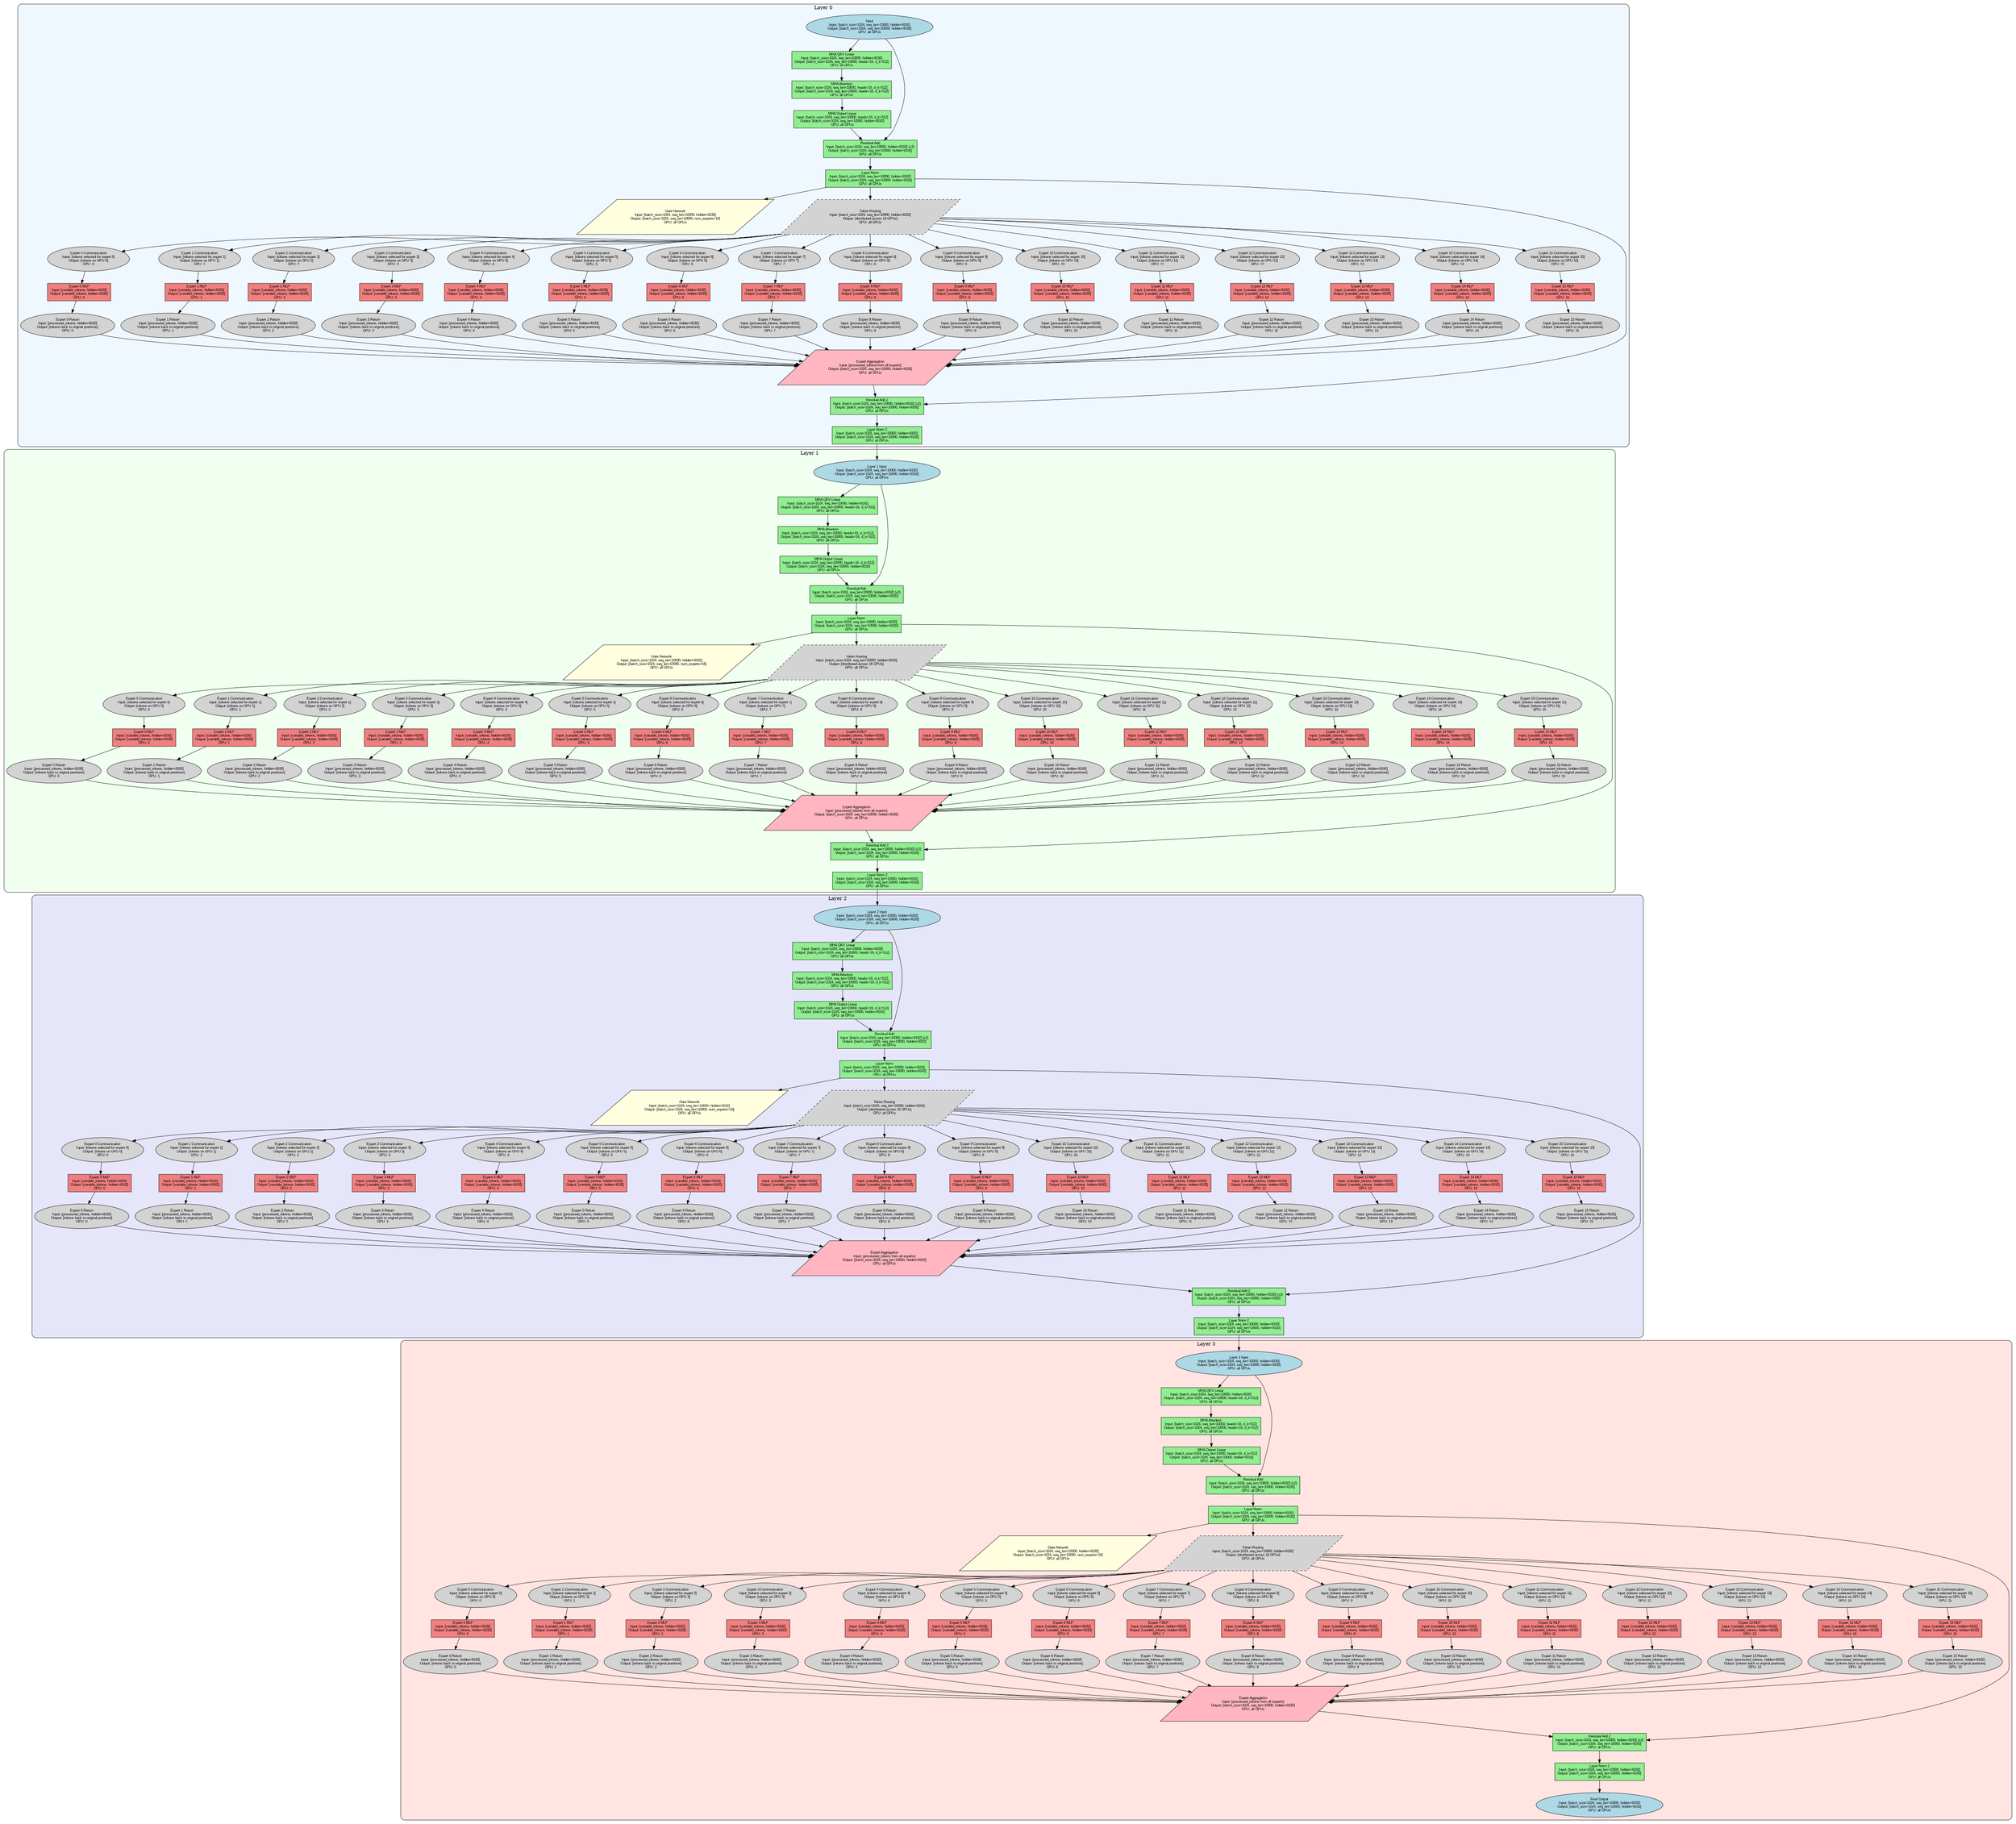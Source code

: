 // Cross-Node Expert Parallelism (EP=16)
digraph proposed_expert_parallelism {
	compound=true rankdir=TB size="30,40"
	node [fontname=Arial fontsize=10]
	subgraph cluster_layer0 {
		bgcolor=aliceblue color=black label="Layer 0" style=rounded
		input_l0 [label="Input
Input: [batch_size=1024, seq_len=10000, hidden=8192]
Output: [batch_size=1024, seq_len=10000, hidden=8192]
GPU: all GPUs" fillcolor=lightblue shape=ellipse style=filled]
		mha_qkv_l0 [label="MHA QKV Linear
Input: [batch_size=1024, seq_len=10000, hidden=8192]
Output: [batch_size=1024, seq_len=10000, heads=16, d_k=512]
GPU: all GPUs" fillcolor=lightgreen shape=rectangle style=filled]
		mha_attn_l0 [label="MHA Attention
Input: [batch_size=1024, seq_len=10000, heads=16, d_k=512]
Output: [batch_size=1024, seq_len=10000, heads=16, d_k=512]
GPU: all GPUs" fillcolor=lightgreen shape=rectangle style=filled]
		mha_out_l0 [label="MHA Output Linear
Input: [batch_size=1024, seq_len=10000, heads=16, d_k=512]
Output: [batch_size=1024, seq_len=10000, hidden=8192]
GPU: all GPUs" fillcolor=lightgreen shape=rectangle style=filled]
		res_add_l0 [label="Residual Add
Input: [batch_size=1024, seq_len=10000, hidden=8192] (x2)
Output: [batch_size=1024, seq_len=10000, hidden=8192]
GPU: all GPUs" fillcolor=lightgreen shape=rectangle style=filled]
		norm_l0 [label="Layer Norm
Input: [batch_size=1024, seq_len=10000, hidden=8192]
Output: [batch_size=1024, seq_len=10000, hidden=8192]
GPU: all GPUs" fillcolor=lightgreen shape=rectangle style=filled]
		gate_l0 [label="Gate Network
Input: [batch_size=1024, seq_len=10000, hidden=8192]
Output: [batch_size=1024, seq_len=10000, num_experts=16]
GPU: all GPUs" fillcolor=lightyellow shape=parallelogram style=filled]
		route_l0 [label="Token Routing
Input: [batch_size=1024, seq_len=10000, hidden=8192]
Output: [distributed across 16 GPUs]
GPU: all GPUs" fillcolor=lightgray shape=parallelogram style="filled, dashed"]
		expert0_comm_l0 [label="Expert 0 Communication
Input: [tokens selected for expert 0]
Output: [tokens on GPU 0]
GPU: 0" fillcolor=lightgray shape=ellipse style=filled]
		expert0_l0 [label="Expert 0 MLP
Input: [variable_tokens, hidden=8192]
Output: [variable_tokens, hidden=8192]
GPU: 0" fillcolor=lightcoral shape=rectangle style=filled]
		expert0_return_l0 [label="Expert 0 Return
Input: [processed_tokens, hidden=8192]
Output: [tokens back to original positions]
GPU: 0" fillcolor=lightgray shape=ellipse style=filled]
		expert1_comm_l0 [label="Expert 1 Communication
Input: [tokens selected for expert 1]
Output: [tokens on GPU 1]
GPU: 1" fillcolor=lightgray shape=ellipse style=filled]
		expert1_l0 [label="Expert 1 MLP
Input: [variable_tokens, hidden=8192]
Output: [variable_tokens, hidden=8192]
GPU: 1" fillcolor=lightcoral shape=rectangle style=filled]
		expert1_return_l0 [label="Expert 1 Return
Input: [processed_tokens, hidden=8192]
Output: [tokens back to original positions]
GPU: 1" fillcolor=lightgray shape=ellipse style=filled]
		expert2_comm_l0 [label="Expert 2 Communication
Input: [tokens selected for expert 2]
Output: [tokens on GPU 2]
GPU: 2" fillcolor=lightgray shape=ellipse style=filled]
		expert2_l0 [label="Expert 2 MLP
Input: [variable_tokens, hidden=8192]
Output: [variable_tokens, hidden=8192]
GPU: 2" fillcolor=lightcoral shape=rectangle style=filled]
		expert2_return_l0 [label="Expert 2 Return
Input: [processed_tokens, hidden=8192]
Output: [tokens back to original positions]
GPU: 2" fillcolor=lightgray shape=ellipse style=filled]
		expert3_comm_l0 [label="Expert 3 Communication
Input: [tokens selected for expert 3]
Output: [tokens on GPU 3]
GPU: 3" fillcolor=lightgray shape=ellipse style=filled]
		expert3_l0 [label="Expert 3 MLP
Input: [variable_tokens, hidden=8192]
Output: [variable_tokens, hidden=8192]
GPU: 3" fillcolor=lightcoral shape=rectangle style=filled]
		expert3_return_l0 [label="Expert 3 Return
Input: [processed_tokens, hidden=8192]
Output: [tokens back to original positions]
GPU: 3" fillcolor=lightgray shape=ellipse style=filled]
		expert4_comm_l0 [label="Expert 4 Communication
Input: [tokens selected for expert 4]
Output: [tokens on GPU 4]
GPU: 4" fillcolor=lightgray shape=ellipse style=filled]
		expert4_l0 [label="Expert 4 MLP
Input: [variable_tokens, hidden=8192]
Output: [variable_tokens, hidden=8192]
GPU: 4" fillcolor=lightcoral shape=rectangle style=filled]
		expert4_return_l0 [label="Expert 4 Return
Input: [processed_tokens, hidden=8192]
Output: [tokens back to original positions]
GPU: 4" fillcolor=lightgray shape=ellipse style=filled]
		expert5_comm_l0 [label="Expert 5 Communication
Input: [tokens selected for expert 5]
Output: [tokens on GPU 5]
GPU: 5" fillcolor=lightgray shape=ellipse style=filled]
		expert5_l0 [label="Expert 5 MLP
Input: [variable_tokens, hidden=8192]
Output: [variable_tokens, hidden=8192]
GPU: 5" fillcolor=lightcoral shape=rectangle style=filled]
		expert5_return_l0 [label="Expert 5 Return
Input: [processed_tokens, hidden=8192]
Output: [tokens back to original positions]
GPU: 5" fillcolor=lightgray shape=ellipse style=filled]
		expert6_comm_l0 [label="Expert 6 Communication
Input: [tokens selected for expert 6]
Output: [tokens on GPU 6]
GPU: 6" fillcolor=lightgray shape=ellipse style=filled]
		expert6_l0 [label="Expert 6 MLP
Input: [variable_tokens, hidden=8192]
Output: [variable_tokens, hidden=8192]
GPU: 6" fillcolor=lightcoral shape=rectangle style=filled]
		expert6_return_l0 [label="Expert 6 Return
Input: [processed_tokens, hidden=8192]
Output: [tokens back to original positions]
GPU: 6" fillcolor=lightgray shape=ellipse style=filled]
		expert7_comm_l0 [label="Expert 7 Communication
Input: [tokens selected for expert 7]
Output: [tokens on GPU 7]
GPU: 7" fillcolor=lightgray shape=ellipse style=filled]
		expert7_l0 [label="Expert 7 MLP
Input: [variable_tokens, hidden=8192]
Output: [variable_tokens, hidden=8192]
GPU: 7" fillcolor=lightcoral shape=rectangle style=filled]
		expert7_return_l0 [label="Expert 7 Return
Input: [processed_tokens, hidden=8192]
Output: [tokens back to original positions]
GPU: 7" fillcolor=lightgray shape=ellipse style=filled]
		expert8_comm_l0 [label="Expert 8 Communication
Input: [tokens selected for expert 8]
Output: [tokens on GPU 8]
GPU: 8" fillcolor=lightgray shape=ellipse style=filled]
		expert8_l0 [label="Expert 8 MLP
Input: [variable_tokens, hidden=8192]
Output: [variable_tokens, hidden=8192]
GPU: 8" fillcolor=lightcoral shape=rectangle style=filled]
		expert8_return_l0 [label="Expert 8 Return
Input: [processed_tokens, hidden=8192]
Output: [tokens back to original positions]
GPU: 8" fillcolor=lightgray shape=ellipse style=filled]
		expert9_comm_l0 [label="Expert 9 Communication
Input: [tokens selected for expert 9]
Output: [tokens on GPU 9]
GPU: 9" fillcolor=lightgray shape=ellipse style=filled]
		expert9_l0 [label="Expert 9 MLP
Input: [variable_tokens, hidden=8192]
Output: [variable_tokens, hidden=8192]
GPU: 9" fillcolor=lightcoral shape=rectangle style=filled]
		expert9_return_l0 [label="Expert 9 Return
Input: [processed_tokens, hidden=8192]
Output: [tokens back to original positions]
GPU: 9" fillcolor=lightgray shape=ellipse style=filled]
		expert10_comm_l0 [label="Expert 10 Communication
Input: [tokens selected for expert 10]
Output: [tokens on GPU 10]
GPU: 10" fillcolor=lightgray shape=ellipse style=filled]
		expert10_l0 [label="Expert 10 MLP
Input: [variable_tokens, hidden=8192]
Output: [variable_tokens, hidden=8192]
GPU: 10" fillcolor=lightcoral shape=rectangle style=filled]
		expert10_return_l0 [label="Expert 10 Return
Input: [processed_tokens, hidden=8192]
Output: [tokens back to original positions]
GPU: 10" fillcolor=lightgray shape=ellipse style=filled]
		expert11_comm_l0 [label="Expert 11 Communication
Input: [tokens selected for expert 11]
Output: [tokens on GPU 11]
GPU: 11" fillcolor=lightgray shape=ellipse style=filled]
		expert11_l0 [label="Expert 11 MLP
Input: [variable_tokens, hidden=8192]
Output: [variable_tokens, hidden=8192]
GPU: 11" fillcolor=lightcoral shape=rectangle style=filled]
		expert11_return_l0 [label="Expert 11 Return
Input: [processed_tokens, hidden=8192]
Output: [tokens back to original positions]
GPU: 11" fillcolor=lightgray shape=ellipse style=filled]
		expert12_comm_l0 [label="Expert 12 Communication
Input: [tokens selected for expert 12]
Output: [tokens on GPU 12]
GPU: 12" fillcolor=lightgray shape=ellipse style=filled]
		expert12_l0 [label="Expert 12 MLP
Input: [variable_tokens, hidden=8192]
Output: [variable_tokens, hidden=8192]
GPU: 12" fillcolor=lightcoral shape=rectangle style=filled]
		expert12_return_l0 [label="Expert 12 Return
Input: [processed_tokens, hidden=8192]
Output: [tokens back to original positions]
GPU: 12" fillcolor=lightgray shape=ellipse style=filled]
		expert13_comm_l0 [label="Expert 13 Communication
Input: [tokens selected for expert 13]
Output: [tokens on GPU 13]
GPU: 13" fillcolor=lightgray shape=ellipse style=filled]
		expert13_l0 [label="Expert 13 MLP
Input: [variable_tokens, hidden=8192]
Output: [variable_tokens, hidden=8192]
GPU: 13" fillcolor=lightcoral shape=rectangle style=filled]
		expert13_return_l0 [label="Expert 13 Return
Input: [processed_tokens, hidden=8192]
Output: [tokens back to original positions]
GPU: 13" fillcolor=lightgray shape=ellipse style=filled]
		expert14_comm_l0 [label="Expert 14 Communication
Input: [tokens selected for expert 14]
Output: [tokens on GPU 14]
GPU: 14" fillcolor=lightgray shape=ellipse style=filled]
		expert14_l0 [label="Expert 14 MLP
Input: [variable_tokens, hidden=8192]
Output: [variable_tokens, hidden=8192]
GPU: 14" fillcolor=lightcoral shape=rectangle style=filled]
		expert14_return_l0 [label="Expert 14 Return
Input: [processed_tokens, hidden=8192]
Output: [tokens back to original positions]
GPU: 14" fillcolor=lightgray shape=ellipse style=filled]
		expert15_comm_l0 [label="Expert 15 Communication
Input: [tokens selected for expert 15]
Output: [tokens on GPU 15]
GPU: 15" fillcolor=lightgray shape=ellipse style=filled]
		expert15_l0 [label="Expert 15 MLP
Input: [variable_tokens, hidden=8192]
Output: [variable_tokens, hidden=8192]
GPU: 15" fillcolor=lightcoral shape=rectangle style=filled]
		expert15_return_l0 [label="Expert 15 Return
Input: [processed_tokens, hidden=8192]
Output: [tokens back to original positions]
GPU: 15" fillcolor=lightgray shape=ellipse style=filled]
		aggregate_l0 [label="Expert Aggregation
Input: [processed_tokens from all experts]
Output: [batch_size=1024, seq_len=10000, hidden=8192]
GPU: all GPUs" fillcolor=lightpink shape=parallelogram style=filled]
		res_add2_l0 [label="Residual Add 2
Input: [batch_size=1024, seq_len=10000, hidden=8192] (x2)
Output: [batch_size=1024, seq_len=10000, hidden=8192]
GPU: all GPUs" fillcolor=lightgreen shape=rectangle style=filled]
		norm2_l0 [label="Layer Norm 2
Input: [batch_size=1024, seq_len=10000, hidden=8192]
Output: [batch_size=1024, seq_len=10000, hidden=8192]
GPU: all GPUs" fillcolor=lightgreen shape=rectangle style=filled]
		input_l0 -> mha_qkv_l0
		mha_qkv_l0 -> mha_attn_l0
		mha_attn_l0 -> mha_out_l0
		input_l0 -> res_add_l0
		mha_out_l0 -> res_add_l0
		res_add_l0 -> norm_l0
		norm_l0 -> gate_l0
		norm_l0 -> route_l0
		route_l0 -> expert0_comm_l0
		expert0_comm_l0 -> expert0_l0
		expert0_l0 -> expert0_return_l0
		expert0_return_l0 -> aggregate_l0
		route_l0 -> expert1_comm_l0
		expert1_comm_l0 -> expert1_l0
		expert1_l0 -> expert1_return_l0
		expert1_return_l0 -> aggregate_l0
		route_l0 -> expert2_comm_l0
		expert2_comm_l0 -> expert2_l0
		expert2_l0 -> expert2_return_l0
		expert2_return_l0 -> aggregate_l0
		route_l0 -> expert3_comm_l0
		expert3_comm_l0 -> expert3_l0
		expert3_l0 -> expert3_return_l0
		expert3_return_l0 -> aggregate_l0
		route_l0 -> expert4_comm_l0
		expert4_comm_l0 -> expert4_l0
		expert4_l0 -> expert4_return_l0
		expert4_return_l0 -> aggregate_l0
		route_l0 -> expert5_comm_l0
		expert5_comm_l0 -> expert5_l0
		expert5_l0 -> expert5_return_l0
		expert5_return_l0 -> aggregate_l0
		route_l0 -> expert6_comm_l0
		expert6_comm_l0 -> expert6_l0
		expert6_l0 -> expert6_return_l0
		expert6_return_l0 -> aggregate_l0
		route_l0 -> expert7_comm_l0
		expert7_comm_l0 -> expert7_l0
		expert7_l0 -> expert7_return_l0
		expert7_return_l0 -> aggregate_l0
		route_l0 -> expert8_comm_l0
		expert8_comm_l0 -> expert8_l0
		expert8_l0 -> expert8_return_l0
		expert8_return_l0 -> aggregate_l0
		route_l0 -> expert9_comm_l0
		expert9_comm_l0 -> expert9_l0
		expert9_l0 -> expert9_return_l0
		expert9_return_l0 -> aggregate_l0
		route_l0 -> expert10_comm_l0
		expert10_comm_l0 -> expert10_l0
		expert10_l0 -> expert10_return_l0
		expert10_return_l0 -> aggregate_l0
		route_l0 -> expert11_comm_l0
		expert11_comm_l0 -> expert11_l0
		expert11_l0 -> expert11_return_l0
		expert11_return_l0 -> aggregate_l0
		route_l0 -> expert12_comm_l0
		expert12_comm_l0 -> expert12_l0
		expert12_l0 -> expert12_return_l0
		expert12_return_l0 -> aggregate_l0
		route_l0 -> expert13_comm_l0
		expert13_comm_l0 -> expert13_l0
		expert13_l0 -> expert13_return_l0
		expert13_return_l0 -> aggregate_l0
		route_l0 -> expert14_comm_l0
		expert14_comm_l0 -> expert14_l0
		expert14_l0 -> expert14_return_l0
		expert14_return_l0 -> aggregate_l0
		route_l0 -> expert15_comm_l0
		expert15_comm_l0 -> expert15_l0
		expert15_l0 -> expert15_return_l0
		expert15_return_l0 -> aggregate_l0
		aggregate_l0 -> res_add2_l0
		norm_l0 -> res_add2_l0
		res_add2_l0 -> norm2_l0
	}
	subgraph cluster_layer1 {
		bgcolor=honeydew color=black label="Layer 1" style=rounded
		input_l1 [label="Layer 1 Input
Input: [batch_size=1024, seq_len=10000, hidden=8192]
Output: [batch_size=1024, seq_len=10000, hidden=8192]
GPU: all GPUs" fillcolor=lightblue shape=ellipse style=filled]
		mha_qkv_l1 [label="MHA QKV Linear
Input: [batch_size=1024, seq_len=10000, hidden=8192]
Output: [batch_size=1024, seq_len=10000, heads=16, d_k=512]
GPU: all GPUs" fillcolor=lightgreen shape=rectangle style=filled]
		mha_attn_l1 [label="MHA Attention
Input: [batch_size=1024, seq_len=10000, heads=16, d_k=512]
Output: [batch_size=1024, seq_len=10000, heads=16, d_k=512]
GPU: all GPUs" fillcolor=lightgreen shape=rectangle style=filled]
		mha_out_l1 [label="MHA Output Linear
Input: [batch_size=1024, seq_len=10000, heads=16, d_k=512]
Output: [batch_size=1024, seq_len=10000, hidden=8192]
GPU: all GPUs" fillcolor=lightgreen shape=rectangle style=filled]
		res_add_l1 [label="Residual Add
Input: [batch_size=1024, seq_len=10000, hidden=8192] (x2)
Output: [batch_size=1024, seq_len=10000, hidden=8192]
GPU: all GPUs" fillcolor=lightgreen shape=rectangle style=filled]
		norm_l1 [label="Layer Norm
Input: [batch_size=1024, seq_len=10000, hidden=8192]
Output: [batch_size=1024, seq_len=10000, hidden=8192]
GPU: all GPUs" fillcolor=lightgreen shape=rectangle style=filled]
		gate_l1 [label="Gate Network
Input: [batch_size=1024, seq_len=10000, hidden=8192]
Output: [batch_size=1024, seq_len=10000, num_experts=16]
GPU: all GPUs" fillcolor=lightyellow shape=parallelogram style=filled]
		route_l1 [label="Token Routing
Input: [batch_size=1024, seq_len=10000, hidden=8192]
Output: [distributed across 16 GPUs]
GPU: all GPUs" fillcolor=lightgray shape=parallelogram style="filled, dashed"]
		expert0_comm_l1 [label="Expert 0 Communication
Input: [tokens selected for expert 0]
Output: [tokens on GPU 0]
GPU: 0" fillcolor=lightgray shape=ellipse style=filled]
		expert0_l1 [label="Expert 0 MLP
Input: [variable_tokens, hidden=8192]
Output: [variable_tokens, hidden=8192]
GPU: 0" fillcolor=lightcoral shape=rectangle style=filled]
		expert0_return_l1 [label="Expert 0 Return
Input: [processed_tokens, hidden=8192]
Output: [tokens back to original positions]
GPU: 0" fillcolor=lightgray shape=ellipse style=filled]
		expert1_comm_l1 [label="Expert 1 Communication
Input: [tokens selected for expert 1]
Output: [tokens on GPU 1]
GPU: 1" fillcolor=lightgray shape=ellipse style=filled]
		expert1_l1 [label="Expert 1 MLP
Input: [variable_tokens, hidden=8192]
Output: [variable_tokens, hidden=8192]
GPU: 1" fillcolor=lightcoral shape=rectangle style=filled]
		expert1_return_l1 [label="Expert 1 Return
Input: [processed_tokens, hidden=8192]
Output: [tokens back to original positions]
GPU: 1" fillcolor=lightgray shape=ellipse style=filled]
		expert2_comm_l1 [label="Expert 2 Communication
Input: [tokens selected for expert 2]
Output: [tokens on GPU 2]
GPU: 2" fillcolor=lightgray shape=ellipse style=filled]
		expert2_l1 [label="Expert 2 MLP
Input: [variable_tokens, hidden=8192]
Output: [variable_tokens, hidden=8192]
GPU: 2" fillcolor=lightcoral shape=rectangle style=filled]
		expert2_return_l1 [label="Expert 2 Return
Input: [processed_tokens, hidden=8192]
Output: [tokens back to original positions]
GPU: 2" fillcolor=lightgray shape=ellipse style=filled]
		expert3_comm_l1 [label="Expert 3 Communication
Input: [tokens selected for expert 3]
Output: [tokens on GPU 3]
GPU: 3" fillcolor=lightgray shape=ellipse style=filled]
		expert3_l1 [label="Expert 3 MLP
Input: [variable_tokens, hidden=8192]
Output: [variable_tokens, hidden=8192]
GPU: 3" fillcolor=lightcoral shape=rectangle style=filled]
		expert3_return_l1 [label="Expert 3 Return
Input: [processed_tokens, hidden=8192]
Output: [tokens back to original positions]
GPU: 3" fillcolor=lightgray shape=ellipse style=filled]
		expert4_comm_l1 [label="Expert 4 Communication
Input: [tokens selected for expert 4]
Output: [tokens on GPU 4]
GPU: 4" fillcolor=lightgray shape=ellipse style=filled]
		expert4_l1 [label="Expert 4 MLP
Input: [variable_tokens, hidden=8192]
Output: [variable_tokens, hidden=8192]
GPU: 4" fillcolor=lightcoral shape=rectangle style=filled]
		expert4_return_l1 [label="Expert 4 Return
Input: [processed_tokens, hidden=8192]
Output: [tokens back to original positions]
GPU: 4" fillcolor=lightgray shape=ellipse style=filled]
		expert5_comm_l1 [label="Expert 5 Communication
Input: [tokens selected for expert 5]
Output: [tokens on GPU 5]
GPU: 5" fillcolor=lightgray shape=ellipse style=filled]
		expert5_l1 [label="Expert 5 MLP
Input: [variable_tokens, hidden=8192]
Output: [variable_tokens, hidden=8192]
GPU: 5" fillcolor=lightcoral shape=rectangle style=filled]
		expert5_return_l1 [label="Expert 5 Return
Input: [processed_tokens, hidden=8192]
Output: [tokens back to original positions]
GPU: 5" fillcolor=lightgray shape=ellipse style=filled]
		expert6_comm_l1 [label="Expert 6 Communication
Input: [tokens selected for expert 6]
Output: [tokens on GPU 6]
GPU: 6" fillcolor=lightgray shape=ellipse style=filled]
		expert6_l1 [label="Expert 6 MLP
Input: [variable_tokens, hidden=8192]
Output: [variable_tokens, hidden=8192]
GPU: 6" fillcolor=lightcoral shape=rectangle style=filled]
		expert6_return_l1 [label="Expert 6 Return
Input: [processed_tokens, hidden=8192]
Output: [tokens back to original positions]
GPU: 6" fillcolor=lightgray shape=ellipse style=filled]
		expert7_comm_l1 [label="Expert 7 Communication
Input: [tokens selected for expert 7]
Output: [tokens on GPU 7]
GPU: 7" fillcolor=lightgray shape=ellipse style=filled]
		expert7_l1 [label="Expert 7 MLP
Input: [variable_tokens, hidden=8192]
Output: [variable_tokens, hidden=8192]
GPU: 7" fillcolor=lightcoral shape=rectangle style=filled]
		expert7_return_l1 [label="Expert 7 Return
Input: [processed_tokens, hidden=8192]
Output: [tokens back to original positions]
GPU: 7" fillcolor=lightgray shape=ellipse style=filled]
		expert8_comm_l1 [label="Expert 8 Communication
Input: [tokens selected for expert 8]
Output: [tokens on GPU 8]
GPU: 8" fillcolor=lightgray shape=ellipse style=filled]
		expert8_l1 [label="Expert 8 MLP
Input: [variable_tokens, hidden=8192]
Output: [variable_tokens, hidden=8192]
GPU: 8" fillcolor=lightcoral shape=rectangle style=filled]
		expert8_return_l1 [label="Expert 8 Return
Input: [processed_tokens, hidden=8192]
Output: [tokens back to original positions]
GPU: 8" fillcolor=lightgray shape=ellipse style=filled]
		expert9_comm_l1 [label="Expert 9 Communication
Input: [tokens selected for expert 9]
Output: [tokens on GPU 9]
GPU: 9" fillcolor=lightgray shape=ellipse style=filled]
		expert9_l1 [label="Expert 9 MLP
Input: [variable_tokens, hidden=8192]
Output: [variable_tokens, hidden=8192]
GPU: 9" fillcolor=lightcoral shape=rectangle style=filled]
		expert9_return_l1 [label="Expert 9 Return
Input: [processed_tokens, hidden=8192]
Output: [tokens back to original positions]
GPU: 9" fillcolor=lightgray shape=ellipse style=filled]
		expert10_comm_l1 [label="Expert 10 Communication
Input: [tokens selected for expert 10]
Output: [tokens on GPU 10]
GPU: 10" fillcolor=lightgray shape=ellipse style=filled]
		expert10_l1 [label="Expert 10 MLP
Input: [variable_tokens, hidden=8192]
Output: [variable_tokens, hidden=8192]
GPU: 10" fillcolor=lightcoral shape=rectangle style=filled]
		expert10_return_l1 [label="Expert 10 Return
Input: [processed_tokens, hidden=8192]
Output: [tokens back to original positions]
GPU: 10" fillcolor=lightgray shape=ellipse style=filled]
		expert11_comm_l1 [label="Expert 11 Communication
Input: [tokens selected for expert 11]
Output: [tokens on GPU 11]
GPU: 11" fillcolor=lightgray shape=ellipse style=filled]
		expert11_l1 [label="Expert 11 MLP
Input: [variable_tokens, hidden=8192]
Output: [variable_tokens, hidden=8192]
GPU: 11" fillcolor=lightcoral shape=rectangle style=filled]
		expert11_return_l1 [label="Expert 11 Return
Input: [processed_tokens, hidden=8192]
Output: [tokens back to original positions]
GPU: 11" fillcolor=lightgray shape=ellipse style=filled]
		expert12_comm_l1 [label="Expert 12 Communication
Input: [tokens selected for expert 12]
Output: [tokens on GPU 12]
GPU: 12" fillcolor=lightgray shape=ellipse style=filled]
		expert12_l1 [label="Expert 12 MLP
Input: [variable_tokens, hidden=8192]
Output: [variable_tokens, hidden=8192]
GPU: 12" fillcolor=lightcoral shape=rectangle style=filled]
		expert12_return_l1 [label="Expert 12 Return
Input: [processed_tokens, hidden=8192]
Output: [tokens back to original positions]
GPU: 12" fillcolor=lightgray shape=ellipse style=filled]
		expert13_comm_l1 [label="Expert 13 Communication
Input: [tokens selected for expert 13]
Output: [tokens on GPU 13]
GPU: 13" fillcolor=lightgray shape=ellipse style=filled]
		expert13_l1 [label="Expert 13 MLP
Input: [variable_tokens, hidden=8192]
Output: [variable_tokens, hidden=8192]
GPU: 13" fillcolor=lightcoral shape=rectangle style=filled]
		expert13_return_l1 [label="Expert 13 Return
Input: [processed_tokens, hidden=8192]
Output: [tokens back to original positions]
GPU: 13" fillcolor=lightgray shape=ellipse style=filled]
		expert14_comm_l1 [label="Expert 14 Communication
Input: [tokens selected for expert 14]
Output: [tokens on GPU 14]
GPU: 14" fillcolor=lightgray shape=ellipse style=filled]
		expert14_l1 [label="Expert 14 MLP
Input: [variable_tokens, hidden=8192]
Output: [variable_tokens, hidden=8192]
GPU: 14" fillcolor=lightcoral shape=rectangle style=filled]
		expert14_return_l1 [label="Expert 14 Return
Input: [processed_tokens, hidden=8192]
Output: [tokens back to original positions]
GPU: 14" fillcolor=lightgray shape=ellipse style=filled]
		expert15_comm_l1 [label="Expert 15 Communication
Input: [tokens selected for expert 15]
Output: [tokens on GPU 15]
GPU: 15" fillcolor=lightgray shape=ellipse style=filled]
		expert15_l1 [label="Expert 15 MLP
Input: [variable_tokens, hidden=8192]
Output: [variable_tokens, hidden=8192]
GPU: 15" fillcolor=lightcoral shape=rectangle style=filled]
		expert15_return_l1 [label="Expert 15 Return
Input: [processed_tokens, hidden=8192]
Output: [tokens back to original positions]
GPU: 15" fillcolor=lightgray shape=ellipse style=filled]
		aggregate_l1 [label="Expert Aggregation
Input: [processed_tokens from all experts]
Output: [batch_size=1024, seq_len=10000, hidden=8192]
GPU: all GPUs" fillcolor=lightpink shape=parallelogram style=filled]
		res_add2_l1 [label="Residual Add 2
Input: [batch_size=1024, seq_len=10000, hidden=8192] (x2)
Output: [batch_size=1024, seq_len=10000, hidden=8192]
GPU: all GPUs" fillcolor=lightgreen shape=rectangle style=filled]
		norm2_l1 [label="Layer Norm 2
Input: [batch_size=1024, seq_len=10000, hidden=8192]
Output: [batch_size=1024, seq_len=10000, hidden=8192]
GPU: all GPUs" fillcolor=lightgreen shape=rectangle style=filled]
		input_l1 -> mha_qkv_l1
		mha_qkv_l1 -> mha_attn_l1
		mha_attn_l1 -> mha_out_l1
		input_l1 -> res_add_l1
		mha_out_l1 -> res_add_l1
		res_add_l1 -> norm_l1
		norm_l1 -> gate_l1
		norm_l1 -> route_l1
		route_l1 -> expert0_comm_l1
		expert0_comm_l1 -> expert0_l1
		expert0_l1 -> expert0_return_l1
		expert0_return_l1 -> aggregate_l1
		route_l1 -> expert1_comm_l1
		expert1_comm_l1 -> expert1_l1
		expert1_l1 -> expert1_return_l1
		expert1_return_l1 -> aggregate_l1
		route_l1 -> expert2_comm_l1
		expert2_comm_l1 -> expert2_l1
		expert2_l1 -> expert2_return_l1
		expert2_return_l1 -> aggregate_l1
		route_l1 -> expert3_comm_l1
		expert3_comm_l1 -> expert3_l1
		expert3_l1 -> expert3_return_l1
		expert3_return_l1 -> aggregate_l1
		route_l1 -> expert4_comm_l1
		expert4_comm_l1 -> expert4_l1
		expert4_l1 -> expert4_return_l1
		expert4_return_l1 -> aggregate_l1
		route_l1 -> expert5_comm_l1
		expert5_comm_l1 -> expert5_l1
		expert5_l1 -> expert5_return_l1
		expert5_return_l1 -> aggregate_l1
		route_l1 -> expert6_comm_l1
		expert6_comm_l1 -> expert6_l1
		expert6_l1 -> expert6_return_l1
		expert6_return_l1 -> aggregate_l1
		route_l1 -> expert7_comm_l1
		expert7_comm_l1 -> expert7_l1
		expert7_l1 -> expert7_return_l1
		expert7_return_l1 -> aggregate_l1
		route_l1 -> expert8_comm_l1
		expert8_comm_l1 -> expert8_l1
		expert8_l1 -> expert8_return_l1
		expert8_return_l1 -> aggregate_l1
		route_l1 -> expert9_comm_l1
		expert9_comm_l1 -> expert9_l1
		expert9_l1 -> expert9_return_l1
		expert9_return_l1 -> aggregate_l1
		route_l1 -> expert10_comm_l1
		expert10_comm_l1 -> expert10_l1
		expert10_l1 -> expert10_return_l1
		expert10_return_l1 -> aggregate_l1
		route_l1 -> expert11_comm_l1
		expert11_comm_l1 -> expert11_l1
		expert11_l1 -> expert11_return_l1
		expert11_return_l1 -> aggregate_l1
		route_l1 -> expert12_comm_l1
		expert12_comm_l1 -> expert12_l1
		expert12_l1 -> expert12_return_l1
		expert12_return_l1 -> aggregate_l1
		route_l1 -> expert13_comm_l1
		expert13_comm_l1 -> expert13_l1
		expert13_l1 -> expert13_return_l1
		expert13_return_l1 -> aggregate_l1
		route_l1 -> expert14_comm_l1
		expert14_comm_l1 -> expert14_l1
		expert14_l1 -> expert14_return_l1
		expert14_return_l1 -> aggregate_l1
		route_l1 -> expert15_comm_l1
		expert15_comm_l1 -> expert15_l1
		expert15_l1 -> expert15_return_l1
		expert15_return_l1 -> aggregate_l1
		aggregate_l1 -> res_add2_l1
		norm_l1 -> res_add2_l1
		res_add2_l1 -> norm2_l1
	}
	subgraph cluster_layer2 {
		bgcolor=lavender color=black label="Layer 2" style=rounded
		input_l2 [label="Layer 2 Input
Input: [batch_size=1024, seq_len=10000, hidden=8192]
Output: [batch_size=1024, seq_len=10000, hidden=8192]
GPU: all GPUs" fillcolor=lightblue shape=ellipse style=filled]
		mha_qkv_l2 [label="MHA QKV Linear
Input: [batch_size=1024, seq_len=10000, hidden=8192]
Output: [batch_size=1024, seq_len=10000, heads=16, d_k=512]
GPU: all GPUs" fillcolor=lightgreen shape=rectangle style=filled]
		mha_attn_l2 [label="MHA Attention
Input: [batch_size=1024, seq_len=10000, heads=16, d_k=512]
Output: [batch_size=1024, seq_len=10000, heads=16, d_k=512]
GPU: all GPUs" fillcolor=lightgreen shape=rectangle style=filled]
		mha_out_l2 [label="MHA Output Linear
Input: [batch_size=1024, seq_len=10000, heads=16, d_k=512]
Output: [batch_size=1024, seq_len=10000, hidden=8192]
GPU: all GPUs" fillcolor=lightgreen shape=rectangle style=filled]
		res_add_l2 [label="Residual Add
Input: [batch_size=1024, seq_len=10000, hidden=8192] (x2)
Output: [batch_size=1024, seq_len=10000, hidden=8192]
GPU: all GPUs" fillcolor=lightgreen shape=rectangle style=filled]
		norm_l2 [label="Layer Norm
Input: [batch_size=1024, seq_len=10000, hidden=8192]
Output: [batch_size=1024, seq_len=10000, hidden=8192]
GPU: all GPUs" fillcolor=lightgreen shape=rectangle style=filled]
		gate_l2 [label="Gate Network
Input: [batch_size=1024, seq_len=10000, hidden=8192]
Output: [batch_size=1024, seq_len=10000, num_experts=16]
GPU: all GPUs" fillcolor=lightyellow shape=parallelogram style=filled]
		route_l2 [label="Token Routing
Input: [batch_size=1024, seq_len=10000, hidden=8192]
Output: [distributed across 16 GPUs]
GPU: all GPUs" fillcolor=lightgray shape=parallelogram style="filled, dashed"]
		expert0_comm_l2 [label="Expert 0 Communication
Input: [tokens selected for expert 0]
Output: [tokens on GPU 0]
GPU: 0" fillcolor=lightgray shape=ellipse style=filled]
		expert0_l2 [label="Expert 0 MLP
Input: [variable_tokens, hidden=8192]
Output: [variable_tokens, hidden=8192]
GPU: 0" fillcolor=lightcoral shape=rectangle style=filled]
		expert0_return_l2 [label="Expert 0 Return
Input: [processed_tokens, hidden=8192]
Output: [tokens back to original positions]
GPU: 0" fillcolor=lightgray shape=ellipse style=filled]
		expert1_comm_l2 [label="Expert 1 Communication
Input: [tokens selected for expert 1]
Output: [tokens on GPU 1]
GPU: 1" fillcolor=lightgray shape=ellipse style=filled]
		expert1_l2 [label="Expert 1 MLP
Input: [variable_tokens, hidden=8192]
Output: [variable_tokens, hidden=8192]
GPU: 1" fillcolor=lightcoral shape=rectangle style=filled]
		expert1_return_l2 [label="Expert 1 Return
Input: [processed_tokens, hidden=8192]
Output: [tokens back to original positions]
GPU: 1" fillcolor=lightgray shape=ellipse style=filled]
		expert2_comm_l2 [label="Expert 2 Communication
Input: [tokens selected for expert 2]
Output: [tokens on GPU 2]
GPU: 2" fillcolor=lightgray shape=ellipse style=filled]
		expert2_l2 [label="Expert 2 MLP
Input: [variable_tokens, hidden=8192]
Output: [variable_tokens, hidden=8192]
GPU: 2" fillcolor=lightcoral shape=rectangle style=filled]
		expert2_return_l2 [label="Expert 2 Return
Input: [processed_tokens, hidden=8192]
Output: [tokens back to original positions]
GPU: 2" fillcolor=lightgray shape=ellipse style=filled]
		expert3_comm_l2 [label="Expert 3 Communication
Input: [tokens selected for expert 3]
Output: [tokens on GPU 3]
GPU: 3" fillcolor=lightgray shape=ellipse style=filled]
		expert3_l2 [label="Expert 3 MLP
Input: [variable_tokens, hidden=8192]
Output: [variable_tokens, hidden=8192]
GPU: 3" fillcolor=lightcoral shape=rectangle style=filled]
		expert3_return_l2 [label="Expert 3 Return
Input: [processed_tokens, hidden=8192]
Output: [tokens back to original positions]
GPU: 3" fillcolor=lightgray shape=ellipse style=filled]
		expert4_comm_l2 [label="Expert 4 Communication
Input: [tokens selected for expert 4]
Output: [tokens on GPU 4]
GPU: 4" fillcolor=lightgray shape=ellipse style=filled]
		expert4_l2 [label="Expert 4 MLP
Input: [variable_tokens, hidden=8192]
Output: [variable_tokens, hidden=8192]
GPU: 4" fillcolor=lightcoral shape=rectangle style=filled]
		expert4_return_l2 [label="Expert 4 Return
Input: [processed_tokens, hidden=8192]
Output: [tokens back to original positions]
GPU: 4" fillcolor=lightgray shape=ellipse style=filled]
		expert5_comm_l2 [label="Expert 5 Communication
Input: [tokens selected for expert 5]
Output: [tokens on GPU 5]
GPU: 5" fillcolor=lightgray shape=ellipse style=filled]
		expert5_l2 [label="Expert 5 MLP
Input: [variable_tokens, hidden=8192]
Output: [variable_tokens, hidden=8192]
GPU: 5" fillcolor=lightcoral shape=rectangle style=filled]
		expert5_return_l2 [label="Expert 5 Return
Input: [processed_tokens, hidden=8192]
Output: [tokens back to original positions]
GPU: 5" fillcolor=lightgray shape=ellipse style=filled]
		expert6_comm_l2 [label="Expert 6 Communication
Input: [tokens selected for expert 6]
Output: [tokens on GPU 6]
GPU: 6" fillcolor=lightgray shape=ellipse style=filled]
		expert6_l2 [label="Expert 6 MLP
Input: [variable_tokens, hidden=8192]
Output: [variable_tokens, hidden=8192]
GPU: 6" fillcolor=lightcoral shape=rectangle style=filled]
		expert6_return_l2 [label="Expert 6 Return
Input: [processed_tokens, hidden=8192]
Output: [tokens back to original positions]
GPU: 6" fillcolor=lightgray shape=ellipse style=filled]
		expert7_comm_l2 [label="Expert 7 Communication
Input: [tokens selected for expert 7]
Output: [tokens on GPU 7]
GPU: 7" fillcolor=lightgray shape=ellipse style=filled]
		expert7_l2 [label="Expert 7 MLP
Input: [variable_tokens, hidden=8192]
Output: [variable_tokens, hidden=8192]
GPU: 7" fillcolor=lightcoral shape=rectangle style=filled]
		expert7_return_l2 [label="Expert 7 Return
Input: [processed_tokens, hidden=8192]
Output: [tokens back to original positions]
GPU: 7" fillcolor=lightgray shape=ellipse style=filled]
		expert8_comm_l2 [label="Expert 8 Communication
Input: [tokens selected for expert 8]
Output: [tokens on GPU 8]
GPU: 8" fillcolor=lightgray shape=ellipse style=filled]
		expert8_l2 [label="Expert 8 MLP
Input: [variable_tokens, hidden=8192]
Output: [variable_tokens, hidden=8192]
GPU: 8" fillcolor=lightcoral shape=rectangle style=filled]
		expert8_return_l2 [label="Expert 8 Return
Input: [processed_tokens, hidden=8192]
Output: [tokens back to original positions]
GPU: 8" fillcolor=lightgray shape=ellipse style=filled]
		expert9_comm_l2 [label="Expert 9 Communication
Input: [tokens selected for expert 9]
Output: [tokens on GPU 9]
GPU: 9" fillcolor=lightgray shape=ellipse style=filled]
		expert9_l2 [label="Expert 9 MLP
Input: [variable_tokens, hidden=8192]
Output: [variable_tokens, hidden=8192]
GPU: 9" fillcolor=lightcoral shape=rectangle style=filled]
		expert9_return_l2 [label="Expert 9 Return
Input: [processed_tokens, hidden=8192]
Output: [tokens back to original positions]
GPU: 9" fillcolor=lightgray shape=ellipse style=filled]
		expert10_comm_l2 [label="Expert 10 Communication
Input: [tokens selected for expert 10]
Output: [tokens on GPU 10]
GPU: 10" fillcolor=lightgray shape=ellipse style=filled]
		expert10_l2 [label="Expert 10 MLP
Input: [variable_tokens, hidden=8192]
Output: [variable_tokens, hidden=8192]
GPU: 10" fillcolor=lightcoral shape=rectangle style=filled]
		expert10_return_l2 [label="Expert 10 Return
Input: [processed_tokens, hidden=8192]
Output: [tokens back to original positions]
GPU: 10" fillcolor=lightgray shape=ellipse style=filled]
		expert11_comm_l2 [label="Expert 11 Communication
Input: [tokens selected for expert 11]
Output: [tokens on GPU 11]
GPU: 11" fillcolor=lightgray shape=ellipse style=filled]
		expert11_l2 [label="Expert 11 MLP
Input: [variable_tokens, hidden=8192]
Output: [variable_tokens, hidden=8192]
GPU: 11" fillcolor=lightcoral shape=rectangle style=filled]
		expert11_return_l2 [label="Expert 11 Return
Input: [processed_tokens, hidden=8192]
Output: [tokens back to original positions]
GPU: 11" fillcolor=lightgray shape=ellipse style=filled]
		expert12_comm_l2 [label="Expert 12 Communication
Input: [tokens selected for expert 12]
Output: [tokens on GPU 12]
GPU: 12" fillcolor=lightgray shape=ellipse style=filled]
		expert12_l2 [label="Expert 12 MLP
Input: [variable_tokens, hidden=8192]
Output: [variable_tokens, hidden=8192]
GPU: 12" fillcolor=lightcoral shape=rectangle style=filled]
		expert12_return_l2 [label="Expert 12 Return
Input: [processed_tokens, hidden=8192]
Output: [tokens back to original positions]
GPU: 12" fillcolor=lightgray shape=ellipse style=filled]
		expert13_comm_l2 [label="Expert 13 Communication
Input: [tokens selected for expert 13]
Output: [tokens on GPU 13]
GPU: 13" fillcolor=lightgray shape=ellipse style=filled]
		expert13_l2 [label="Expert 13 MLP
Input: [variable_tokens, hidden=8192]
Output: [variable_tokens, hidden=8192]
GPU: 13" fillcolor=lightcoral shape=rectangle style=filled]
		expert13_return_l2 [label="Expert 13 Return
Input: [processed_tokens, hidden=8192]
Output: [tokens back to original positions]
GPU: 13" fillcolor=lightgray shape=ellipse style=filled]
		expert14_comm_l2 [label="Expert 14 Communication
Input: [tokens selected for expert 14]
Output: [tokens on GPU 14]
GPU: 14" fillcolor=lightgray shape=ellipse style=filled]
		expert14_l2 [label="Expert 14 MLP
Input: [variable_tokens, hidden=8192]
Output: [variable_tokens, hidden=8192]
GPU: 14" fillcolor=lightcoral shape=rectangle style=filled]
		expert14_return_l2 [label="Expert 14 Return
Input: [processed_tokens, hidden=8192]
Output: [tokens back to original positions]
GPU: 14" fillcolor=lightgray shape=ellipse style=filled]
		expert15_comm_l2 [label="Expert 15 Communication
Input: [tokens selected for expert 15]
Output: [tokens on GPU 15]
GPU: 15" fillcolor=lightgray shape=ellipse style=filled]
		expert15_l2 [label="Expert 15 MLP
Input: [variable_tokens, hidden=8192]
Output: [variable_tokens, hidden=8192]
GPU: 15" fillcolor=lightcoral shape=rectangle style=filled]
		expert15_return_l2 [label="Expert 15 Return
Input: [processed_tokens, hidden=8192]
Output: [tokens back to original positions]
GPU: 15" fillcolor=lightgray shape=ellipse style=filled]
		aggregate_l2 [label="Expert Aggregation
Input: [processed_tokens from all experts]
Output: [batch_size=1024, seq_len=10000, hidden=8192]
GPU: all GPUs" fillcolor=lightpink shape=parallelogram style=filled]
		res_add2_l2 [label="Residual Add 2
Input: [batch_size=1024, seq_len=10000, hidden=8192] (x2)
Output: [batch_size=1024, seq_len=10000, hidden=8192]
GPU: all GPUs" fillcolor=lightgreen shape=rectangle style=filled]
		norm2_l2 [label="Layer Norm 2
Input: [batch_size=1024, seq_len=10000, hidden=8192]
Output: [batch_size=1024, seq_len=10000, hidden=8192]
GPU: all GPUs" fillcolor=lightgreen shape=rectangle style=filled]
		input_l2 -> mha_qkv_l2
		mha_qkv_l2 -> mha_attn_l2
		mha_attn_l2 -> mha_out_l2
		input_l2 -> res_add_l2
		mha_out_l2 -> res_add_l2
		res_add_l2 -> norm_l2
		norm_l2 -> gate_l2
		norm_l2 -> route_l2
		route_l2 -> expert0_comm_l2
		expert0_comm_l2 -> expert0_l2
		expert0_l2 -> expert0_return_l2
		expert0_return_l2 -> aggregate_l2
		route_l2 -> expert1_comm_l2
		expert1_comm_l2 -> expert1_l2
		expert1_l2 -> expert1_return_l2
		expert1_return_l2 -> aggregate_l2
		route_l2 -> expert2_comm_l2
		expert2_comm_l2 -> expert2_l2
		expert2_l2 -> expert2_return_l2
		expert2_return_l2 -> aggregate_l2
		route_l2 -> expert3_comm_l2
		expert3_comm_l2 -> expert3_l2
		expert3_l2 -> expert3_return_l2
		expert3_return_l2 -> aggregate_l2
		route_l2 -> expert4_comm_l2
		expert4_comm_l2 -> expert4_l2
		expert4_l2 -> expert4_return_l2
		expert4_return_l2 -> aggregate_l2
		route_l2 -> expert5_comm_l2
		expert5_comm_l2 -> expert5_l2
		expert5_l2 -> expert5_return_l2
		expert5_return_l2 -> aggregate_l2
		route_l2 -> expert6_comm_l2
		expert6_comm_l2 -> expert6_l2
		expert6_l2 -> expert6_return_l2
		expert6_return_l2 -> aggregate_l2
		route_l2 -> expert7_comm_l2
		expert7_comm_l2 -> expert7_l2
		expert7_l2 -> expert7_return_l2
		expert7_return_l2 -> aggregate_l2
		route_l2 -> expert8_comm_l2
		expert8_comm_l2 -> expert8_l2
		expert8_l2 -> expert8_return_l2
		expert8_return_l2 -> aggregate_l2
		route_l2 -> expert9_comm_l2
		expert9_comm_l2 -> expert9_l2
		expert9_l2 -> expert9_return_l2
		expert9_return_l2 -> aggregate_l2
		route_l2 -> expert10_comm_l2
		expert10_comm_l2 -> expert10_l2
		expert10_l2 -> expert10_return_l2
		expert10_return_l2 -> aggregate_l2
		route_l2 -> expert11_comm_l2
		expert11_comm_l2 -> expert11_l2
		expert11_l2 -> expert11_return_l2
		expert11_return_l2 -> aggregate_l2
		route_l2 -> expert12_comm_l2
		expert12_comm_l2 -> expert12_l2
		expert12_l2 -> expert12_return_l2
		expert12_return_l2 -> aggregate_l2
		route_l2 -> expert13_comm_l2
		expert13_comm_l2 -> expert13_l2
		expert13_l2 -> expert13_return_l2
		expert13_return_l2 -> aggregate_l2
		route_l2 -> expert14_comm_l2
		expert14_comm_l2 -> expert14_l2
		expert14_l2 -> expert14_return_l2
		expert14_return_l2 -> aggregate_l2
		route_l2 -> expert15_comm_l2
		expert15_comm_l2 -> expert15_l2
		expert15_l2 -> expert15_return_l2
		expert15_return_l2 -> aggregate_l2
		aggregate_l2 -> res_add2_l2
		norm_l2 -> res_add2_l2
		res_add2_l2 -> norm2_l2
	}
	subgraph cluster_layer3 {
		bgcolor=mistyrose color=black label="Layer 3" style=rounded
		input_l3 [label="Layer 3 Input
Input: [batch_size=1024, seq_len=10000, hidden=8192]
Output: [batch_size=1024, seq_len=10000, hidden=8192]
GPU: all GPUs" fillcolor=lightblue shape=ellipse style=filled]
		mha_qkv_l3 [label="MHA QKV Linear
Input: [batch_size=1024, seq_len=10000, hidden=8192]
Output: [batch_size=1024, seq_len=10000, heads=16, d_k=512]
GPU: all GPUs" fillcolor=lightgreen shape=rectangle style=filled]
		mha_attn_l3 [label="MHA Attention
Input: [batch_size=1024, seq_len=10000, heads=16, d_k=512]
Output: [batch_size=1024, seq_len=10000, heads=16, d_k=512]
GPU: all GPUs" fillcolor=lightgreen shape=rectangle style=filled]
		mha_out_l3 [label="MHA Output Linear
Input: [batch_size=1024, seq_len=10000, heads=16, d_k=512]
Output: [batch_size=1024, seq_len=10000, hidden=8192]
GPU: all GPUs" fillcolor=lightgreen shape=rectangle style=filled]
		res_add_l3 [label="Residual Add
Input: [batch_size=1024, seq_len=10000, hidden=8192] (x2)
Output: [batch_size=1024, seq_len=10000, hidden=8192]
GPU: all GPUs" fillcolor=lightgreen shape=rectangle style=filled]
		norm_l3 [label="Layer Norm
Input: [batch_size=1024, seq_len=10000, hidden=8192]
Output: [batch_size=1024, seq_len=10000, hidden=8192]
GPU: all GPUs" fillcolor=lightgreen shape=rectangle style=filled]
		gate_l3 [label="Gate Network
Input: [batch_size=1024, seq_len=10000, hidden=8192]
Output: [batch_size=1024, seq_len=10000, num_experts=16]
GPU: all GPUs" fillcolor=lightyellow shape=parallelogram style=filled]
		route_l3 [label="Token Routing
Input: [batch_size=1024, seq_len=10000, hidden=8192]
Output: [distributed across 16 GPUs]
GPU: all GPUs" fillcolor=lightgray shape=parallelogram style="filled, dashed"]
		expert0_comm_l3 [label="Expert 0 Communication
Input: [tokens selected for expert 0]
Output: [tokens on GPU 0]
GPU: 0" fillcolor=lightgray shape=ellipse style=filled]
		expert0_l3 [label="Expert 0 MLP
Input: [variable_tokens, hidden=8192]
Output: [variable_tokens, hidden=8192]
GPU: 0" fillcolor=lightcoral shape=rectangle style=filled]
		expert0_return_l3 [label="Expert 0 Return
Input: [processed_tokens, hidden=8192]
Output: [tokens back to original positions]
GPU: 0" fillcolor=lightgray shape=ellipse style=filled]
		expert1_comm_l3 [label="Expert 1 Communication
Input: [tokens selected for expert 1]
Output: [tokens on GPU 1]
GPU: 1" fillcolor=lightgray shape=ellipse style=filled]
		expert1_l3 [label="Expert 1 MLP
Input: [variable_tokens, hidden=8192]
Output: [variable_tokens, hidden=8192]
GPU: 1" fillcolor=lightcoral shape=rectangle style=filled]
		expert1_return_l3 [label="Expert 1 Return
Input: [processed_tokens, hidden=8192]
Output: [tokens back to original positions]
GPU: 1" fillcolor=lightgray shape=ellipse style=filled]
		expert2_comm_l3 [label="Expert 2 Communication
Input: [tokens selected for expert 2]
Output: [tokens on GPU 2]
GPU: 2" fillcolor=lightgray shape=ellipse style=filled]
		expert2_l3 [label="Expert 2 MLP
Input: [variable_tokens, hidden=8192]
Output: [variable_tokens, hidden=8192]
GPU: 2" fillcolor=lightcoral shape=rectangle style=filled]
		expert2_return_l3 [label="Expert 2 Return
Input: [processed_tokens, hidden=8192]
Output: [tokens back to original positions]
GPU: 2" fillcolor=lightgray shape=ellipse style=filled]
		expert3_comm_l3 [label="Expert 3 Communication
Input: [tokens selected for expert 3]
Output: [tokens on GPU 3]
GPU: 3" fillcolor=lightgray shape=ellipse style=filled]
		expert3_l3 [label="Expert 3 MLP
Input: [variable_tokens, hidden=8192]
Output: [variable_tokens, hidden=8192]
GPU: 3" fillcolor=lightcoral shape=rectangle style=filled]
		expert3_return_l3 [label="Expert 3 Return
Input: [processed_tokens, hidden=8192]
Output: [tokens back to original positions]
GPU: 3" fillcolor=lightgray shape=ellipse style=filled]
		expert4_comm_l3 [label="Expert 4 Communication
Input: [tokens selected for expert 4]
Output: [tokens on GPU 4]
GPU: 4" fillcolor=lightgray shape=ellipse style=filled]
		expert4_l3 [label="Expert 4 MLP
Input: [variable_tokens, hidden=8192]
Output: [variable_tokens, hidden=8192]
GPU: 4" fillcolor=lightcoral shape=rectangle style=filled]
		expert4_return_l3 [label="Expert 4 Return
Input: [processed_tokens, hidden=8192]
Output: [tokens back to original positions]
GPU: 4" fillcolor=lightgray shape=ellipse style=filled]
		expert5_comm_l3 [label="Expert 5 Communication
Input: [tokens selected for expert 5]
Output: [tokens on GPU 5]
GPU: 5" fillcolor=lightgray shape=ellipse style=filled]
		expert5_l3 [label="Expert 5 MLP
Input: [variable_tokens, hidden=8192]
Output: [variable_tokens, hidden=8192]
GPU: 5" fillcolor=lightcoral shape=rectangle style=filled]
		expert5_return_l3 [label="Expert 5 Return
Input: [processed_tokens, hidden=8192]
Output: [tokens back to original positions]
GPU: 5" fillcolor=lightgray shape=ellipse style=filled]
		expert6_comm_l3 [label="Expert 6 Communication
Input: [tokens selected for expert 6]
Output: [tokens on GPU 6]
GPU: 6" fillcolor=lightgray shape=ellipse style=filled]
		expert6_l3 [label="Expert 6 MLP
Input: [variable_tokens, hidden=8192]
Output: [variable_tokens, hidden=8192]
GPU: 6" fillcolor=lightcoral shape=rectangle style=filled]
		expert6_return_l3 [label="Expert 6 Return
Input: [processed_tokens, hidden=8192]
Output: [tokens back to original positions]
GPU: 6" fillcolor=lightgray shape=ellipse style=filled]
		expert7_comm_l3 [label="Expert 7 Communication
Input: [tokens selected for expert 7]
Output: [tokens on GPU 7]
GPU: 7" fillcolor=lightgray shape=ellipse style=filled]
		expert7_l3 [label="Expert 7 MLP
Input: [variable_tokens, hidden=8192]
Output: [variable_tokens, hidden=8192]
GPU: 7" fillcolor=lightcoral shape=rectangle style=filled]
		expert7_return_l3 [label="Expert 7 Return
Input: [processed_tokens, hidden=8192]
Output: [tokens back to original positions]
GPU: 7" fillcolor=lightgray shape=ellipse style=filled]
		expert8_comm_l3 [label="Expert 8 Communication
Input: [tokens selected for expert 8]
Output: [tokens on GPU 8]
GPU: 8" fillcolor=lightgray shape=ellipse style=filled]
		expert8_l3 [label="Expert 8 MLP
Input: [variable_tokens, hidden=8192]
Output: [variable_tokens, hidden=8192]
GPU: 8" fillcolor=lightcoral shape=rectangle style=filled]
		expert8_return_l3 [label="Expert 8 Return
Input: [processed_tokens, hidden=8192]
Output: [tokens back to original positions]
GPU: 8" fillcolor=lightgray shape=ellipse style=filled]
		expert9_comm_l3 [label="Expert 9 Communication
Input: [tokens selected for expert 9]
Output: [tokens on GPU 9]
GPU: 9" fillcolor=lightgray shape=ellipse style=filled]
		expert9_l3 [label="Expert 9 MLP
Input: [variable_tokens, hidden=8192]
Output: [variable_tokens, hidden=8192]
GPU: 9" fillcolor=lightcoral shape=rectangle style=filled]
		expert9_return_l3 [label="Expert 9 Return
Input: [processed_tokens, hidden=8192]
Output: [tokens back to original positions]
GPU: 9" fillcolor=lightgray shape=ellipse style=filled]
		expert10_comm_l3 [label="Expert 10 Communication
Input: [tokens selected for expert 10]
Output: [tokens on GPU 10]
GPU: 10" fillcolor=lightgray shape=ellipse style=filled]
		expert10_l3 [label="Expert 10 MLP
Input: [variable_tokens, hidden=8192]
Output: [variable_tokens, hidden=8192]
GPU: 10" fillcolor=lightcoral shape=rectangle style=filled]
		expert10_return_l3 [label="Expert 10 Return
Input: [processed_tokens, hidden=8192]
Output: [tokens back to original positions]
GPU: 10" fillcolor=lightgray shape=ellipse style=filled]
		expert11_comm_l3 [label="Expert 11 Communication
Input: [tokens selected for expert 11]
Output: [tokens on GPU 11]
GPU: 11" fillcolor=lightgray shape=ellipse style=filled]
		expert11_l3 [label="Expert 11 MLP
Input: [variable_tokens, hidden=8192]
Output: [variable_tokens, hidden=8192]
GPU: 11" fillcolor=lightcoral shape=rectangle style=filled]
		expert11_return_l3 [label="Expert 11 Return
Input: [processed_tokens, hidden=8192]
Output: [tokens back to original positions]
GPU: 11" fillcolor=lightgray shape=ellipse style=filled]
		expert12_comm_l3 [label="Expert 12 Communication
Input: [tokens selected for expert 12]
Output: [tokens on GPU 12]
GPU: 12" fillcolor=lightgray shape=ellipse style=filled]
		expert12_l3 [label="Expert 12 MLP
Input: [variable_tokens, hidden=8192]
Output: [variable_tokens, hidden=8192]
GPU: 12" fillcolor=lightcoral shape=rectangle style=filled]
		expert12_return_l3 [label="Expert 12 Return
Input: [processed_tokens, hidden=8192]
Output: [tokens back to original positions]
GPU: 12" fillcolor=lightgray shape=ellipse style=filled]
		expert13_comm_l3 [label="Expert 13 Communication
Input: [tokens selected for expert 13]
Output: [tokens on GPU 13]
GPU: 13" fillcolor=lightgray shape=ellipse style=filled]
		expert13_l3 [label="Expert 13 MLP
Input: [variable_tokens, hidden=8192]
Output: [variable_tokens, hidden=8192]
GPU: 13" fillcolor=lightcoral shape=rectangle style=filled]
		expert13_return_l3 [label="Expert 13 Return
Input: [processed_tokens, hidden=8192]
Output: [tokens back to original positions]
GPU: 13" fillcolor=lightgray shape=ellipse style=filled]
		expert14_comm_l3 [label="Expert 14 Communication
Input: [tokens selected for expert 14]
Output: [tokens on GPU 14]
GPU: 14" fillcolor=lightgray shape=ellipse style=filled]
		expert14_l3 [label="Expert 14 MLP
Input: [variable_tokens, hidden=8192]
Output: [variable_tokens, hidden=8192]
GPU: 14" fillcolor=lightcoral shape=rectangle style=filled]
		expert14_return_l3 [label="Expert 14 Return
Input: [processed_tokens, hidden=8192]
Output: [tokens back to original positions]
GPU: 14" fillcolor=lightgray shape=ellipse style=filled]
		expert15_comm_l3 [label="Expert 15 Communication
Input: [tokens selected for expert 15]
Output: [tokens on GPU 15]
GPU: 15" fillcolor=lightgray shape=ellipse style=filled]
		expert15_l3 [label="Expert 15 MLP
Input: [variable_tokens, hidden=8192]
Output: [variable_tokens, hidden=8192]
GPU: 15" fillcolor=lightcoral shape=rectangle style=filled]
		expert15_return_l3 [label="Expert 15 Return
Input: [processed_tokens, hidden=8192]
Output: [tokens back to original positions]
GPU: 15" fillcolor=lightgray shape=ellipse style=filled]
		aggregate_l3 [label="Expert Aggregation
Input: [processed_tokens from all experts]
Output: [batch_size=1024, seq_len=10000, hidden=8192]
GPU: all GPUs" fillcolor=lightpink shape=parallelogram style=filled]
		res_add2_l3 [label="Residual Add 2
Input: [batch_size=1024, seq_len=10000, hidden=8192] (x2)
Output: [batch_size=1024, seq_len=10000, hidden=8192]
GPU: all GPUs" fillcolor=lightgreen shape=rectangle style=filled]
		norm2_l3 [label="Layer Norm 2
Input: [batch_size=1024, seq_len=10000, hidden=8192]
Output: [batch_size=1024, seq_len=10000, hidden=8192]
GPU: all GPUs" fillcolor=lightgreen shape=rectangle style=filled]
		final_output [label="Final Output
Input: [batch_size=1024, seq_len=10000, hidden=8192]
Output: [batch_size=1024, seq_len=10000, hidden=8192]
GPU: all GPUs" fillcolor=lightblue shape=ellipse style=filled]
		input_l3 -> mha_qkv_l3
		mha_qkv_l3 -> mha_attn_l3
		mha_attn_l3 -> mha_out_l3
		input_l3 -> res_add_l3
		mha_out_l3 -> res_add_l3
		res_add_l3 -> norm_l3
		norm_l3 -> gate_l3
		norm_l3 -> route_l3
		route_l3 -> expert0_comm_l3
		expert0_comm_l3 -> expert0_l3
		expert0_l3 -> expert0_return_l3
		expert0_return_l3 -> aggregate_l3
		route_l3 -> expert1_comm_l3
		expert1_comm_l3 -> expert1_l3
		expert1_l3 -> expert1_return_l3
		expert1_return_l3 -> aggregate_l3
		route_l3 -> expert2_comm_l3
		expert2_comm_l3 -> expert2_l3
		expert2_l3 -> expert2_return_l3
		expert2_return_l3 -> aggregate_l3
		route_l3 -> expert3_comm_l3
		expert3_comm_l3 -> expert3_l3
		expert3_l3 -> expert3_return_l3
		expert3_return_l3 -> aggregate_l3
		route_l3 -> expert4_comm_l3
		expert4_comm_l3 -> expert4_l3
		expert4_l3 -> expert4_return_l3
		expert4_return_l3 -> aggregate_l3
		route_l3 -> expert5_comm_l3
		expert5_comm_l3 -> expert5_l3
		expert5_l3 -> expert5_return_l3
		expert5_return_l3 -> aggregate_l3
		route_l3 -> expert6_comm_l3
		expert6_comm_l3 -> expert6_l3
		expert6_l3 -> expert6_return_l3
		expert6_return_l3 -> aggregate_l3
		route_l3 -> expert7_comm_l3
		expert7_comm_l3 -> expert7_l3
		expert7_l3 -> expert7_return_l3
		expert7_return_l3 -> aggregate_l3
		route_l3 -> expert8_comm_l3
		expert8_comm_l3 -> expert8_l3
		expert8_l3 -> expert8_return_l3
		expert8_return_l3 -> aggregate_l3
		route_l3 -> expert9_comm_l3
		expert9_comm_l3 -> expert9_l3
		expert9_l3 -> expert9_return_l3
		expert9_return_l3 -> aggregate_l3
		route_l3 -> expert10_comm_l3
		expert10_comm_l3 -> expert10_l3
		expert10_l3 -> expert10_return_l3
		expert10_return_l3 -> aggregate_l3
		route_l3 -> expert11_comm_l3
		expert11_comm_l3 -> expert11_l3
		expert11_l3 -> expert11_return_l3
		expert11_return_l3 -> aggregate_l3
		route_l3 -> expert12_comm_l3
		expert12_comm_l3 -> expert12_l3
		expert12_l3 -> expert12_return_l3
		expert12_return_l3 -> aggregate_l3
		route_l3 -> expert13_comm_l3
		expert13_comm_l3 -> expert13_l3
		expert13_l3 -> expert13_return_l3
		expert13_return_l3 -> aggregate_l3
		route_l3 -> expert14_comm_l3
		expert14_comm_l3 -> expert14_l3
		expert14_l3 -> expert14_return_l3
		expert14_return_l3 -> aggregate_l3
		route_l3 -> expert15_comm_l3
		expert15_comm_l3 -> expert15_l3
		expert15_l3 -> expert15_return_l3
		expert15_return_l3 -> aggregate_l3
		aggregate_l3 -> res_add2_l3
		norm_l3 -> res_add2_l3
		res_add2_l3 -> norm2_l3
		norm2_l3 -> final_output
	}
	norm2_l0 -> input_l1
	norm2_l1 -> input_l2
	norm2_l2 -> input_l3
}

